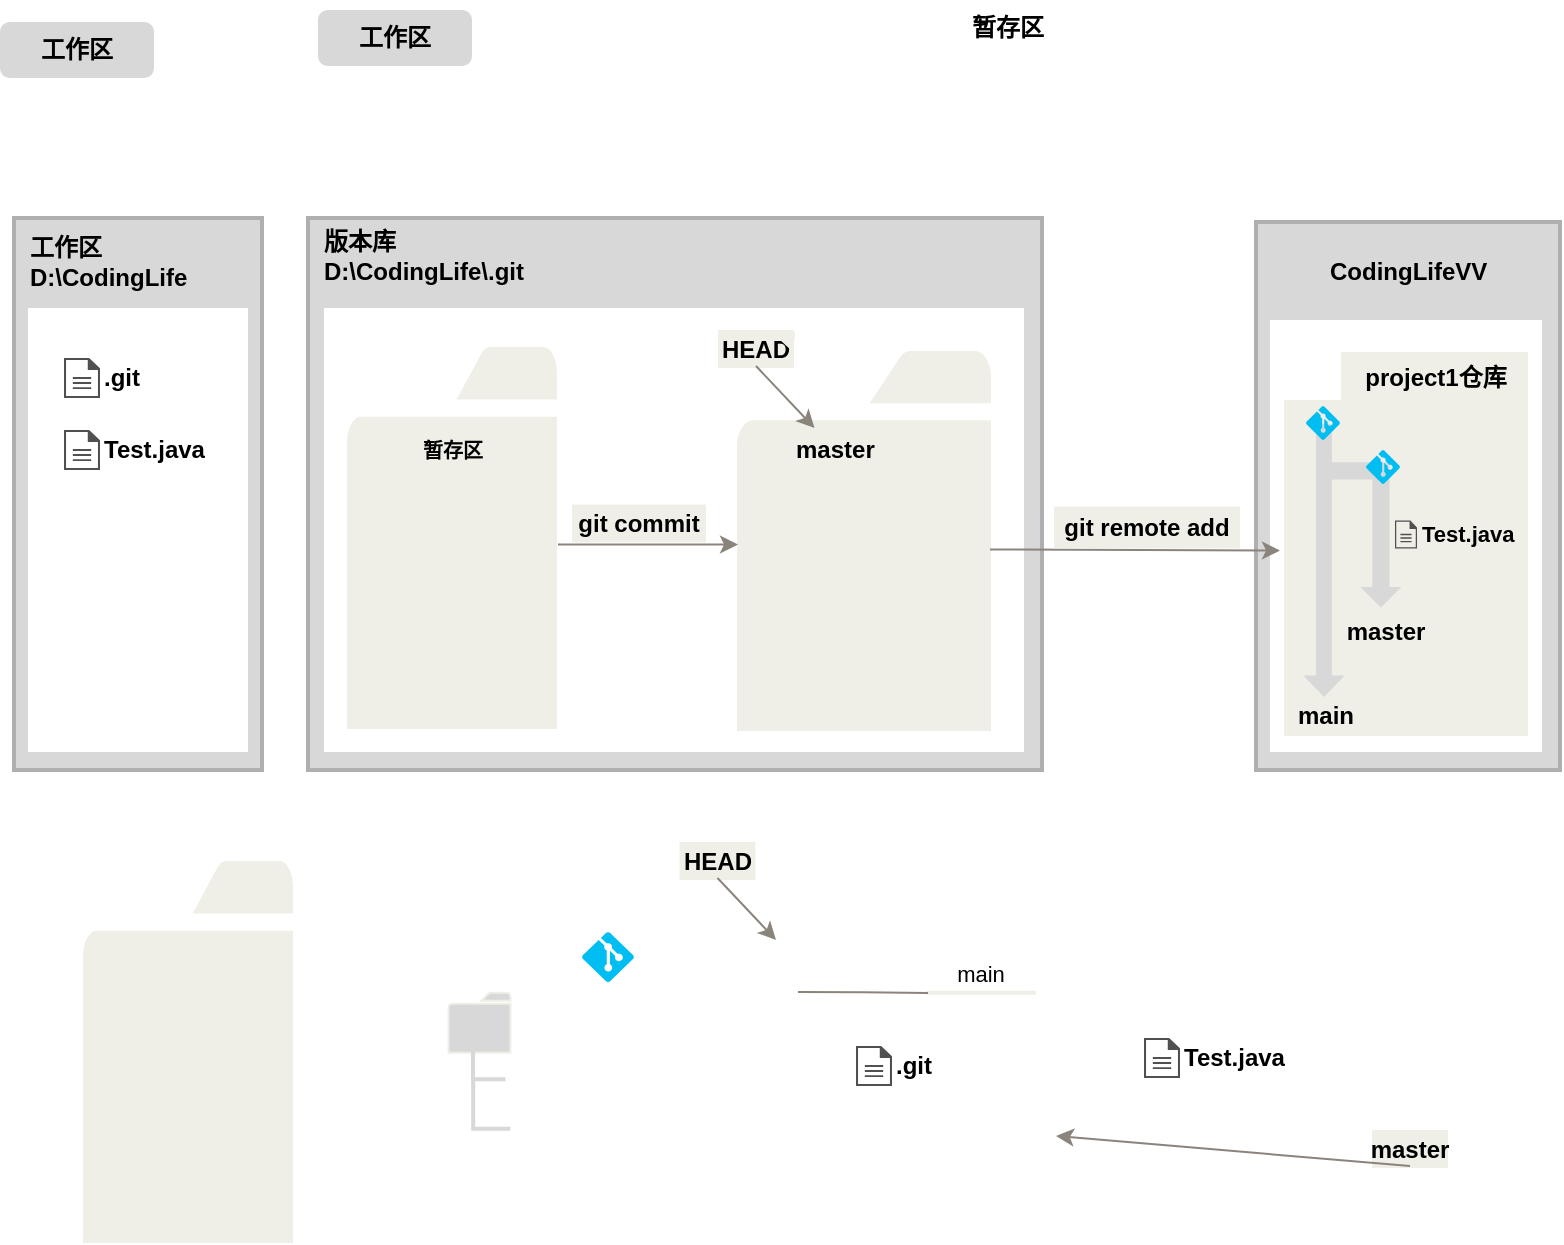<mxfile version="16.5.3" type="github">
  <diagram id="FksI1UnB9PjLrSI06wVM" name="Page-1">
    <mxGraphModel dx="1189" dy="571" grid="0" gridSize="10" guides="1" tooltips="1" connect="1" arrows="1" fold="1" page="1" pageScale="1" pageWidth="827" pageHeight="1169" background="#FFFFFF" math="0" shadow="0">
      <root>
        <mxCell id="0" />
        <mxCell id="1" parent="0" />
        <mxCell id="tbuIx74d2zikWMmdU9Tu-68" value="" style="rounded=0;whiteSpace=wrap;html=1;shadow=0;glass=0;sketch=0;fontFamily=Helvetica;fontSize=12;fontColor=default;strokeColor=#afafaf;strokeWidth=2;fillColor=#d8d8d8;gradientColor=none;gradientDirection=north;" vertex="1" parent="1">
          <mxGeometry x="26" y="165" width="124" height="276" as="geometry" />
        </mxCell>
        <mxCell id="tbuIx74d2zikWMmdU9Tu-69" value="" style="rounded=0;whiteSpace=wrap;html=1;shadow=0;glass=0;sketch=0;fontFamily=Helvetica;fontSize=12;fontColor=default;strokeColor=#FFFFFF;strokeWidth=2;fillColor=#FFFFFF;gradientColor=none;gradientDirection=north;" vertex="1" parent="1">
          <mxGeometry x="34" y="211" width="108" height="220" as="geometry" />
        </mxCell>
        <mxCell id="tbuIx74d2zikWMmdU9Tu-71" value="&lt;font color=&quot;#000000&quot;&gt;&lt;b&gt;工作区&lt;/b&gt;&lt;/font&gt;" style="rounded=1;whiteSpace=wrap;html=1;shadow=0;glass=0;sketch=0;fontFamily=Helvetica;fontSize=12;fontColor=#99FF99;strokeColor=#d8d8d8;strokeWidth=2;fillColor=#d8d8d8;gradientColor=none;gradientDirection=north;" vertex="1" parent="1">
          <mxGeometry x="20" y="68" width="75" height="26" as="geometry" />
        </mxCell>
        <mxCell id="tbuIx74d2zikWMmdU9Tu-72" value="&lt;font color=&quot;#000000&quot;&gt;&lt;b&gt;工作区D:\CodingLife&lt;/b&gt;&lt;/font&gt;" style="rounded=1;whiteSpace=wrap;html=1;shadow=0;glass=0;sketch=0;fontFamily=Helvetica;fontSize=12;fontColor=#99FF99;strokeColor=#d8d8d8;strokeWidth=2;fillColor=#d8d8d8;gradientColor=none;gradientDirection=north;align=left;" vertex="1" parent="1">
          <mxGeometry x="31.5" y="174" width="106" height="26" as="geometry" />
        </mxCell>
        <mxCell id="tbuIx74d2zikWMmdU9Tu-73" value="&lt;font color=&quot;#000000&quot;&gt;&lt;b&gt;工作区&lt;/b&gt;&lt;/font&gt;" style="rounded=1;whiteSpace=wrap;html=1;shadow=0;glass=0;sketch=0;fontFamily=Helvetica;fontSize=12;fontColor=#99FF99;strokeColor=#d8d8d8;strokeWidth=2;fillColor=#d8d8d8;gradientColor=none;gradientDirection=north;" vertex="1" parent="1">
          <mxGeometry x="179" y="62" width="75" height="26" as="geometry" />
        </mxCell>
        <mxCell id="tbuIx74d2zikWMmdU9Tu-76" value="" style="rounded=0;whiteSpace=wrap;html=1;shadow=0;glass=0;sketch=0;fontFamily=Helvetica;fontSize=12;fontColor=default;strokeColor=#afafaf;strokeWidth=2;fillColor=#d8d8d8;gradientColor=none;gradientDirection=north;" vertex="1" parent="1">
          <mxGeometry x="173" y="165" width="367" height="276" as="geometry" />
        </mxCell>
        <mxCell id="tbuIx74d2zikWMmdU9Tu-77" value="&lt;font color=&quot;#000000&quot;&gt;&lt;b&gt;版本库D:\CodingLife\.git&lt;/b&gt;&lt;/font&gt;" style="rounded=1;whiteSpace=wrap;html=1;shadow=0;glass=0;sketch=0;fontFamily=Helvetica;fontSize=12;fontColor=#99FF99;strokeColor=#d8d8d8;strokeWidth=2;fillColor=#d8d8d8;gradientColor=none;gradientDirection=north;align=left;" vertex="1" parent="1">
          <mxGeometry x="179" y="171" width="106" height="26" as="geometry" />
        </mxCell>
        <mxCell id="tbuIx74d2zikWMmdU9Tu-80" value="&lt;font color=&quot;#000000&quot;&gt;&lt;b&gt;暂存区&lt;/b&gt;&lt;/font&gt;" style="rounded=1;whiteSpace=wrap;html=1;shadow=0;glass=0;sketch=0;fontFamily=Helvetica;fontSize=12;fontColor=#99FF99;strokeColor=#FFFFFF;strokeWidth=2;fillColor=#FFFFFF;gradientColor=none;gradientDirection=north;align=left;arcSize=50;" vertex="1" parent="1">
          <mxGeometry x="503" y="57" width="45" height="26" as="geometry" />
        </mxCell>
        <mxCell id="tbuIx74d2zikWMmdU9Tu-89" value="&lt;b&gt;.git&lt;/b&gt;" style="sketch=0;pointerEvents=1;shadow=0;dashed=0;html=1;strokeColor=none;fillColor=#505050;labelPosition=right;verticalLabelPosition=middle;verticalAlign=middle;outlineConnect=0;align=left;shape=mxgraph.office.concepts.document;rounded=0;glass=0;fontFamily=Helvetica;fontSize=12;fontColor=#000000;horizontal=1;" vertex="1" parent="1">
          <mxGeometry x="51" y="235" width="18" height="20" as="geometry" />
        </mxCell>
        <mxCell id="tbuIx74d2zikWMmdU9Tu-90" value="&lt;b&gt;Test.java&lt;br&gt;&lt;/b&gt;" style="sketch=0;pointerEvents=1;shadow=0;dashed=0;html=1;strokeColor=none;fillColor=#505050;labelPosition=right;verticalLabelPosition=middle;verticalAlign=middle;outlineConnect=0;align=left;shape=mxgraph.office.concepts.document;rounded=0;glass=0;fontFamily=Helvetica;fontSize=12;fontColor=#000000;horizontal=1;" vertex="1" parent="1">
          <mxGeometry x="51" y="271" width="18" height="20" as="geometry" />
        </mxCell>
        <mxCell id="tbuIx74d2zikWMmdU9Tu-107" value="" style="rounded=0;whiteSpace=wrap;html=1;shadow=0;glass=0;sketch=0;fontFamily=Helvetica;fontSize=12;fontColor=default;strokeColor=#FFFFFF;strokeWidth=2;fillColor=#FFFFFF;gradientColor=none;gradientDirection=north;" vertex="1" parent="1">
          <mxGeometry x="182" y="211" width="348" height="220" as="geometry" />
        </mxCell>
        <mxCell id="tbuIx74d2zikWMmdU9Tu-101" value="" style="sketch=0;pointerEvents=1;shadow=0;dashed=0;html=1;strokeColor=#efefe7;labelPosition=right;verticalLabelPosition=middle;verticalAlign=middle;outlineConnect=0;align=left;shape=mxgraph.office.concepts.folder;fillColor=#efefe7;rounded=0;glass=0;fontFamily=Helvetica;fontSize=12;fontColor=#000000;" vertex="1" parent="1">
          <mxGeometry x="193" y="230" width="104" height="190" as="geometry" />
        </mxCell>
        <mxCell id="tbuIx74d2zikWMmdU9Tu-109" value="" style="sketch=0;pointerEvents=1;shadow=0;dashed=0;html=1;strokeColor=#efefe7;labelPosition=center;verticalLabelPosition=bottom;verticalAlign=top;outlineConnect=0;align=center;shape=mxgraph.office.concepts.folder;fillColor=#efefe7;rounded=0;glass=0;fontFamily=Helvetica;fontSize=12;fontColor=#000000;" vertex="1" parent="1">
          <mxGeometry x="388" y="232" width="126" height="189" as="geometry" />
        </mxCell>
        <mxCell id="tbuIx74d2zikWMmdU9Tu-103" value="&lt;font color=&quot;#000000&quot;&gt;&lt;b&gt;master&lt;/b&gt;&lt;/font&gt;" style="rounded=1;whiteSpace=wrap;html=1;shadow=0;glass=0;sketch=0;fontFamily=Helvetica;fontSize=12;fontColor=#99FF99;strokeColor=#efefe7;strokeWidth=2;fillColor=#efefe7;gradientColor=none;gradientDirection=north;align=left;arcSize=50;" vertex="1" parent="1">
          <mxGeometry x="415" y="270" width="45" height="21" as="geometry" />
        </mxCell>
        <mxCell id="tbuIx74d2zikWMmdU9Tu-104" value="&lt;font color=&quot;#000000&quot; size=&quot;1&quot;&gt;&lt;b style=&quot;font-size: 10px&quot;&gt;暂存区&lt;/b&gt;&lt;/font&gt;" style="rounded=1;whiteSpace=wrap;html=1;shadow=0;glass=0;sketch=0;fontFamily=Helvetica;fontSize=12;fontColor=#99FF99;strokeColor=#efefe7;strokeWidth=2;fillColor=#efefe7;gradientColor=none;gradientDirection=north;align=center;arcSize=50;" vertex="1" parent="1">
          <mxGeometry x="216.75" y="267.5" width="56.5" height="27" as="geometry" />
        </mxCell>
        <mxCell id="tbuIx74d2zikWMmdU9Tu-105" value="&lt;font color=&quot;#000000&quot;&gt;&lt;b&gt;HEAD&lt;/b&gt;&lt;/font&gt;" style="rounded=1;whiteSpace=wrap;html=1;shadow=0;glass=0;sketch=0;fontFamily=Helvetica;fontSize=12;fontColor=#99FF99;strokeColor=#efefe7;strokeWidth=2;fillColor=#efefe7;gradientColor=none;gradientDirection=north;align=center;arcSize=0;" vertex="1" parent="1">
          <mxGeometry x="379" y="222" width="36" height="17" as="geometry" />
        </mxCell>
        <mxCell id="tbuIx74d2zikWMmdU9Tu-112" value="" style="endArrow=classic;html=1;rounded=0;fontFamily=Helvetica;fontSize=10;fontColor=#000000;strokeColor=#efefe7;fillColor=#efefe7;exitX=1;exitY=0.5;exitDx=0;exitDy=0;" edge="1" parent="1" source="tbuIx74d2zikWMmdU9Tu-105" target="tbuIx74d2zikWMmdU9Tu-109">
          <mxGeometry width="50" height="50" relative="1" as="geometry">
            <mxPoint x="194" y="387" as="sourcePoint" />
            <mxPoint x="244" y="337" as="targetPoint" />
          </mxGeometry>
        </mxCell>
        <mxCell id="tbuIx74d2zikWMmdU9Tu-110" value="" style="endArrow=classic;html=1;rounded=0;fontFamily=Helvetica;fontSize=25;fontColor=#000000;strokeColor=#8b847c;fillColor=#8b847c;fontStyle=0;exitX=0.5;exitY=1;exitDx=0;exitDy=0;exitPerimeter=0;entryX=0.25;entryY=0;entryDx=0;entryDy=0;horizontal=0;spacing=1;align=right;" edge="1" parent="1" source="tbuIx74d2zikWMmdU9Tu-105" target="tbuIx74d2zikWMmdU9Tu-103">
          <mxGeometry width="50" height="50" relative="1" as="geometry">
            <mxPoint x="397" y="231" as="sourcePoint" />
            <mxPoint x="429" y="281" as="targetPoint" />
          </mxGeometry>
        </mxCell>
        <mxCell id="tbuIx74d2zikWMmdU9Tu-118" value="" style="endArrow=classic;html=1;rounded=0;fontFamily=Helvetica;fontSize=25;fontColor=#000000;strokeColor=#8b847c;fillColor=#8b847c;fontStyle=0;horizontal=0;spacing=1;align=right;" edge="1" parent="1">
          <mxGeometry width="50" height="50" relative="1" as="geometry">
            <mxPoint x="298" y="328.25" as="sourcePoint" />
            <mxPoint x="388" y="328.25" as="targetPoint" />
            <Array as="points" />
          </mxGeometry>
        </mxCell>
        <mxCell id="tbuIx74d2zikWMmdU9Tu-119" value="&lt;font color=&quot;#000000&quot;&gt;&lt;b&gt;git commit&lt;/b&gt;&lt;/font&gt;" style="rounded=1;whiteSpace=wrap;html=1;shadow=0;glass=0;sketch=0;fontFamily=Helvetica;fontSize=12;fontColor=#99FF99;strokeColor=#efefe7;strokeWidth=2;fillColor=#efefe7;gradientColor=none;gradientDirection=north;align=center;arcSize=0;" vertex="1" parent="1">
          <mxGeometry x="306" y="309.25" width="65" height="17" as="geometry" />
        </mxCell>
        <mxCell id="tbuIx74d2zikWMmdU9Tu-130" value="" style="sketch=0;pointerEvents=1;shadow=0;dashed=0;html=1;strokeColor=#efefe7;labelPosition=right;verticalLabelPosition=middle;verticalAlign=middle;outlineConnect=0;align=left;shape=mxgraph.office.concepts.folder;fillColor=#efefe7;rounded=0;glass=0;fontFamily=Helvetica;fontSize=12;fontColor=#000000;" vertex="1" parent="1">
          <mxGeometry x="61" y="487" width="104" height="190" as="geometry" />
        </mxCell>
        <mxCell id="tbuIx74d2zikWMmdU9Tu-140" value="" style="rounded=0;whiteSpace=wrap;html=1;shadow=0;glass=0;sketch=0;fontFamily=Helvetica;fontSize=12;fontColor=default;strokeColor=#afafaf;strokeWidth=2;fillColor=#d8d8d8;gradientColor=none;gradientDirection=north;" vertex="1" parent="1">
          <mxGeometry x="647" y="167" width="152" height="274" as="geometry" />
        </mxCell>
        <mxCell id="tbuIx74d2zikWMmdU9Tu-141" value="" style="rounded=0;whiteSpace=wrap;html=1;shadow=0;glass=0;sketch=0;fontFamily=Helvetica;fontSize=12;fontColor=default;strokeColor=#FFFFFF;strokeWidth=2;fillColor=#FFFFFF;gradientColor=none;gradientDirection=north;" vertex="1" parent="1">
          <mxGeometry x="655" y="217" width="134" height="214" as="geometry" />
        </mxCell>
        <mxCell id="tbuIx74d2zikWMmdU9Tu-142" value="&lt;font color=&quot;#000000&quot;&gt;&lt;b&gt;CodingLifeVV&lt;br&gt;&lt;/b&gt;&lt;/font&gt;" style="rounded=1;whiteSpace=wrap;html=1;shadow=0;glass=0;sketch=0;fontFamily=Helvetica;fontSize=12;fontColor=#99FF99;strokeColor=#d8d8d8;strokeWidth=2;fillColor=#d8d8d8;gradientColor=none;gradientDirection=north;align=left;" vertex="1" parent="1">
          <mxGeometry x="682" y="176" width="82" height="31" as="geometry" />
        </mxCell>
        <mxCell id="tbuIx74d2zikWMmdU9Tu-143" value="&lt;b&gt;.git&lt;/b&gt;" style="sketch=0;pointerEvents=1;shadow=0;dashed=0;html=1;strokeColor=none;fillColor=#505050;labelPosition=right;verticalLabelPosition=middle;verticalAlign=middle;outlineConnect=0;align=left;shape=mxgraph.office.concepts.document;rounded=0;glass=0;fontFamily=Helvetica;fontSize=12;fontColor=#000000;horizontal=1;" vertex="1" parent="1">
          <mxGeometry x="447" y="579" width="18" height="20" as="geometry" />
        </mxCell>
        <mxCell id="tbuIx74d2zikWMmdU9Tu-144" value="&lt;b&gt;Test.java&lt;br&gt;&lt;/b&gt;" style="sketch=0;pointerEvents=1;shadow=0;dashed=0;html=1;strokeColor=none;fillColor=#505050;labelPosition=right;verticalLabelPosition=middle;verticalAlign=middle;outlineConnect=0;align=left;shape=mxgraph.office.concepts.document;rounded=0;glass=0;fontFamily=Helvetica;fontSize=12;fontColor=#000000;horizontal=1;" vertex="1" parent="1">
          <mxGeometry x="591" y="575" width="18" height="20" as="geometry" />
        </mxCell>
        <mxCell id="tbuIx74d2zikWMmdU9Tu-146" value="" style="endArrow=classic;html=1;rounded=0;fontFamily=Helvetica;fontSize=25;fontColor=#000000;strokeColor=#8b847c;fillColor=#8b847c;fontStyle=0;horizontal=0;spacing=1;align=right;" edge="1" parent="1">
          <mxGeometry width="50" height="50" relative="1" as="geometry">
            <mxPoint x="514" y="330.75" as="sourcePoint" />
            <mxPoint x="659" y="331.25" as="targetPoint" />
            <Array as="points" />
          </mxGeometry>
        </mxCell>
        <mxCell id="tbuIx74d2zikWMmdU9Tu-147" value="&lt;font color=&quot;#000000&quot;&gt;&lt;b&gt;git remote&amp;nbsp;add&lt;/b&gt;&lt;/font&gt;" style="rounded=1;whiteSpace=wrap;html=1;shadow=0;glass=0;sketch=0;fontFamily=Helvetica;fontSize=12;fontColor=#99FF99;strokeColor=#efefe7;strokeWidth=2;fillColor=#efefe7;gradientColor=none;gradientDirection=north;align=center;arcSize=0;" vertex="1" parent="1">
          <mxGeometry x="547" y="310.25" width="91" height="19" as="geometry" />
        </mxCell>
        <mxCell id="tbuIx74d2zikWMmdU9Tu-157" value="" style="shape=image;html=1;verticalAlign=top;verticalLabelPosition=bottom;labelBackgroundColor=#ffffff;imageAspect=0;aspect=fixed;image=https://cdn4.iconfinder.com/data/icons/ionicons/512/icon-social-github-128.png;rounded=0;shadow=0;glass=0;sketch=0;fontFamily=Helvetica;fontSize=11;fontColor=#000000;strokeColor=#d8d8d8;strokeWidth=2;fillColor=#d8d8d8;gradientColor=none;gradientDirection=north;" vertex="1" parent="1">
          <mxGeometry x="655" y="178" width="24" height="24" as="geometry" />
        </mxCell>
        <mxCell id="tbuIx74d2zikWMmdU9Tu-160" value="" style="rounded=0;whiteSpace=wrap;html=1;shadow=0;glass=0;sketch=0;fontFamily=Helvetica;fontSize=11;fontColor=#000000;strokeColor=#efefe7;strokeWidth=2;fillColor=#efefe7;gradientColor=none;gradientDirection=north;" vertex="1" parent="1">
          <mxGeometry x="662" y="257" width="120" height="166" as="geometry" />
        </mxCell>
        <mxCell id="tbuIx74d2zikWMmdU9Tu-162" value="&lt;font color=&quot;#000000&quot;&gt;&lt;b&gt;project1仓库&lt;/b&gt;&lt;/font&gt;" style="rounded=1;whiteSpace=wrap;html=1;shadow=0;glass=0;sketch=0;fontFamily=Helvetica;fontSize=12;fontColor=#99FF99;strokeColor=#efefe7;strokeWidth=2;fillColor=#efefe7;gradientColor=none;gradientDirection=north;align=center;arcSize=0;" vertex="1" parent="1">
          <mxGeometry x="690.5" y="233" width="91.5" height="24" as="geometry" />
        </mxCell>
        <mxCell id="tbuIx74d2zikWMmdU9Tu-125" value="&lt;b&gt;&lt;font style=&quot;font-size: 11px&quot;&gt;Test.java&lt;/font&gt;&lt;br&gt;&lt;/b&gt;" style="sketch=0;pointerEvents=1;shadow=0;dashed=0;html=1;strokeColor=none;fillColor=#505050;labelPosition=right;verticalLabelPosition=middle;verticalAlign=middle;outlineConnect=0;align=left;shape=mxgraph.office.concepts.document;rounded=0;glass=0;fontFamily=Helvetica;fontSize=12;fontColor=#000000;horizontal=1;" vertex="1" parent="1">
          <mxGeometry x="716.5" y="316.24" width="11" height="14" as="geometry" />
        </mxCell>
        <mxCell id="tbuIx74d2zikWMmdU9Tu-102" value="" style="sketch=0;pointerEvents=1;shadow=0;dashed=0;html=1;strokeColor=#efefe7;labelPosition=center;verticalLabelPosition=bottom;verticalAlign=top;outlineConnect=0;align=center;shape=mxgraph.office.concepts.folder;fillColor=#d8d8d8;rounded=0;glass=0;fontFamily=Helvetica;fontSize=12;fontColor=#000000;" vertex="1" parent="1">
          <mxGeometry x="243.25" y="552.36" width="31" height="30" as="geometry" />
        </mxCell>
        <mxCell id="tbuIx74d2zikWMmdU9Tu-138" value="" style="shape=partialRectangle;whiteSpace=wrap;html=1;bottom=0;right=0;fillColor=none;rounded=0;shadow=0;glass=0;sketch=0;fontFamily=Helvetica;fontSize=11;fontColor=#000000;strokeColor=#d8d8d8;strokeWidth=2;rotation=-90;" vertex="1" parent="1">
          <mxGeometry x="252.13" y="576.99" width="22" height="15.25" as="geometry" />
        </mxCell>
        <mxCell id="tbuIx74d2zikWMmdU9Tu-139" value="" style="shape=partialRectangle;whiteSpace=wrap;html=1;bottom=0;right=0;fillColor=none;rounded=0;shadow=0;glass=0;sketch=0;fontFamily=Helvetica;fontSize=11;fontColor=#000000;strokeColor=#d8d8d8;strokeWidth=2;rotation=-90;" vertex="1" parent="1">
          <mxGeometry x="252.82" y="600.13" width="23.07" height="17.52" as="geometry" />
        </mxCell>
        <mxCell id="tbuIx74d2zikWMmdU9Tu-163" value="&lt;font color=&quot;#000000&quot;&gt;&lt;b&gt;HEAD&lt;/b&gt;&lt;/font&gt;" style="rounded=1;whiteSpace=wrap;html=1;shadow=0;glass=0;sketch=0;fontFamily=Helvetica;fontSize=12;fontColor=#99FF99;strokeColor=#efefe7;strokeWidth=2;fillColor=#efefe7;gradientColor=none;gradientDirection=north;align=center;arcSize=0;" vertex="1" parent="1">
          <mxGeometry x="359.75" y="478" width="36" height="17" as="geometry" />
        </mxCell>
        <mxCell id="tbuIx74d2zikWMmdU9Tu-164" value="" style="endArrow=classic;html=1;rounded=0;fontFamily=Helvetica;fontSize=25;fontColor=#000000;strokeColor=#8b847c;fillColor=#8b847c;fontStyle=0;exitX=0.5;exitY=1;exitDx=0;exitDy=0;exitPerimeter=0;entryX=0.25;entryY=0;entryDx=0;entryDy=0;horizontal=0;spacing=1;align=right;" edge="1" parent="1" source="tbuIx74d2zikWMmdU9Tu-163">
          <mxGeometry width="50" height="50" relative="1" as="geometry">
            <mxPoint x="377.75" y="487" as="sourcePoint" />
            <mxPoint x="407" y="526" as="targetPoint" />
          </mxGeometry>
        </mxCell>
        <mxCell id="tbuIx74d2zikWMmdU9Tu-166" value="&lt;font color=&quot;#000000&quot;&gt;&lt;b&gt;master&lt;/b&gt;&lt;/font&gt;" style="rounded=1;whiteSpace=wrap;html=1;shadow=0;glass=0;sketch=0;fontFamily=Helvetica;fontSize=12;fontColor=#99FF99;strokeColor=#efefe7;strokeWidth=2;fillColor=#efefe7;gradientColor=none;gradientDirection=north;align=center;arcSize=0;" vertex="1" parent="1">
          <mxGeometry x="706" y="622" width="36" height="17" as="geometry" />
        </mxCell>
        <mxCell id="tbuIx74d2zikWMmdU9Tu-167" value="" style="endArrow=classic;html=1;rounded=0;fontFamily=Helvetica;fontSize=25;fontColor=#000000;strokeColor=#8b847c;fillColor=#8b847c;fontStyle=0;exitX=0.5;exitY=1;exitDx=0;exitDy=0;exitPerimeter=0;horizontal=0;spacing=1;align=right;" edge="1" parent="1" source="tbuIx74d2zikWMmdU9Tu-166">
          <mxGeometry width="50" height="50" relative="1" as="geometry">
            <mxPoint x="762.25" y="270" as="sourcePoint" />
            <mxPoint x="547" y="624" as="targetPoint" />
          </mxGeometry>
        </mxCell>
        <mxCell id="tbuIx74d2zikWMmdU9Tu-169" value="" style="verticalLabelPosition=bottom;html=1;verticalAlign=top;align=center;strokeColor=none;fillColor=#00BEF2;shape=mxgraph.azure.git_repository;rounded=0;shadow=0;glass=0;sketch=0;fontFamily=Helvetica;fontSize=11;fontColor=#000000;" vertex="1" parent="1">
          <mxGeometry x="310" y="522" width="26" height="25" as="geometry" />
        </mxCell>
        <mxCell id="tbuIx74d2zikWMmdU9Tu-172" value="main" style="whiteSpace=wrap;html=1;shape=partialRectangle;top=0;left=0;bottom=1;right=0;points=[[0,1],[1,1]];fillColor=none;align=center;verticalAlign=bottom;routingCenterY=0.5;snapToPoint=1;recursiveResize=0;autosize=1;treeFolding=1;treeMoving=1;newEdgeStyle={&quot;edgeStyle&quot;:&quot;entityRelationEdgeStyle&quot;,&quot;startArrow&quot;:&quot;none&quot;,&quot;endArrow&quot;:&quot;none&quot;,&quot;segment&quot;:10,&quot;curved&quot;:1};rounded=0;shadow=0;glass=0;sketch=0;fontFamily=Helvetica;fontSize=11;fontColor=#000000;strokeColor=#efefe7;strokeWidth=2;" vertex="1" collapsed="1" parent="1">
          <mxGeometry x="483" y="523.36" width="53" height="29" as="geometry" />
        </mxCell>
        <mxCell id="tbuIx74d2zikWMmdU9Tu-173" value="" style="edgeStyle=entityRelationEdgeStyle;startArrow=none;endArrow=none;segment=10;curved=1;rounded=0;fontFamily=Helvetica;fontSize=11;fontColor=#000000;strokeColor=#8b847c;fillColor=#8b847c;" edge="1" target="tbuIx74d2zikWMmdU9Tu-172" parent="1">
          <mxGeometry relative="1" as="geometry">
            <mxPoint x="418" y="552" as="sourcePoint" />
          </mxGeometry>
        </mxCell>
        <mxCell id="tbuIx74d2zikWMmdU9Tu-187" value="" style="html=1;shadow=0;dashed=0;align=center;verticalAlign=middle;shape=mxgraph.arrows2.arrow;dy=0.63;dx=8.29;direction=south;notch=0;rounded=0;glass=0;sketch=0;fontFamily=Helvetica;fontSize=11;fontColor=#000000;strokeColor=#d8d8d8;strokeWidth=2;fillColor=#d8d8d8;gradientColor=none;gradientDirection=north;" vertex="1" parent="1">
          <mxGeometry x="673" y="269" width="16" height="134" as="geometry" />
        </mxCell>
        <mxCell id="tbuIx74d2zikWMmdU9Tu-192" value="&lt;font color=&quot;#000000&quot;&gt;&lt;b&gt;main&lt;/b&gt;&lt;/font&gt;" style="rounded=1;whiteSpace=wrap;html=1;shadow=0;glass=0;sketch=0;fontFamily=Helvetica;fontSize=12;fontColor=#99FF99;strokeColor=#efefe7;strokeWidth=2;fillColor=#efefe7;gradientColor=none;gradientDirection=north;align=center;arcSize=50;" vertex="1" parent="1">
          <mxGeometry x="664" y="406" width="36" height="15" as="geometry" />
        </mxCell>
        <mxCell id="tbuIx74d2zikWMmdU9Tu-197" value="" style="verticalLabelPosition=bottom;html=1;verticalAlign=top;align=center;strokeColor=none;fillColor=#00BEF2;shape=mxgraph.azure.git_repository;rounded=0;shadow=0;glass=0;sketch=0;fontFamily=Helvetica;fontSize=11;fontColor=#000000;" vertex="1" parent="1">
          <mxGeometry x="672" y="259" width="17" height="17" as="geometry" />
        </mxCell>
        <mxCell id="tbuIx74d2zikWMmdU9Tu-201" value="" style="html=1;shadow=0;dashed=0;align=center;verticalAlign=middle;shape=mxgraph.arrows2.bendArrow;dy=3.32;dx=7.86;notch=0;arrowHead=15.64;rounded=0;glass=0;sketch=0;fontFamily=Helvetica;fontSize=11;fontColor=#000000;strokeColor=#d8d8d8;strokeWidth=2;fillColor=#d8d8d8;gradientColor=none;gradientDirection=north;rotation=90;" vertex="1" parent="1">
          <mxGeometry x="664.17" y="305.23" width="70.21" height="36.01" as="geometry" />
        </mxCell>
        <mxCell id="tbuIx74d2zikWMmdU9Tu-202" value="&lt;font color=&quot;#000000&quot;&gt;&lt;b&gt;master&lt;/b&gt;&lt;/font&gt;" style="rounded=1;whiteSpace=wrap;html=1;shadow=0;glass=0;sketch=0;fontFamily=Helvetica;fontSize=12;fontColor=#99FF99;strokeColor=#efefe7;strokeWidth=2;fillColor=#efefe7;gradientColor=none;gradientDirection=north;align=center;arcSize=0;" vertex="1" parent="1">
          <mxGeometry x="689" y="363" width="45.5" height="17" as="geometry" />
        </mxCell>
        <mxCell id="tbuIx74d2zikWMmdU9Tu-203" value="" style="verticalLabelPosition=bottom;html=1;verticalAlign=top;align=center;strokeColor=none;fillColor=#00BEF2;shape=mxgraph.azure.git_repository;rounded=0;shadow=0;glass=0;sketch=0;fontFamily=Helvetica;fontSize=11;fontColor=#000000;" vertex="1" parent="1">
          <mxGeometry x="702" y="281" width="17" height="17" as="geometry" />
        </mxCell>
      </root>
    </mxGraphModel>
  </diagram>
</mxfile>

